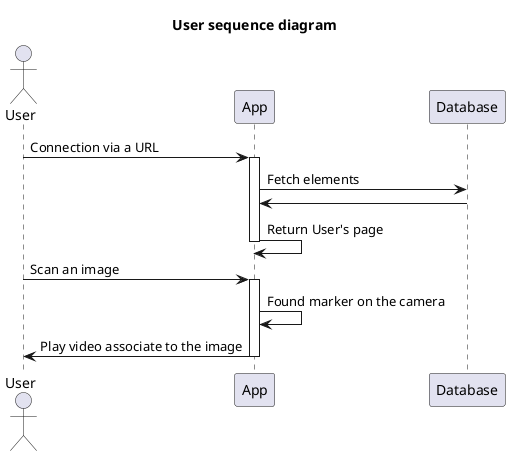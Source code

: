 @startuml

title User sequence diagram

actor "User" as U

participant "App" as AP
participant "Database" as DB

U -> AP : Connection via a URL
activate AP
AP -> DB : Fetch elements
DB -> AP :
AP -> AP : Return User's page
deactivate

U -> AP : Scan an image
activate AP
AP -> AP : Found marker on the camera
AP -> U : Play video associate to the image
deactivate

@enduml
